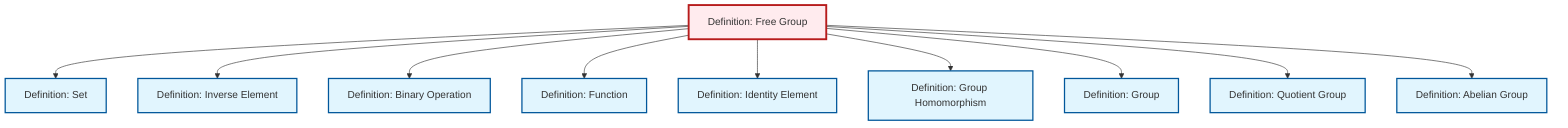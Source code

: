 graph TD
    classDef definition fill:#e1f5fe,stroke:#01579b,stroke-width:2px
    classDef theorem fill:#f3e5f5,stroke:#4a148c,stroke-width:2px
    classDef axiom fill:#fff3e0,stroke:#e65100,stroke-width:2px
    classDef example fill:#e8f5e9,stroke:#1b5e20,stroke-width:2px
    classDef current fill:#ffebee,stroke:#b71c1c,stroke-width:3px
    def-binary-operation["Definition: Binary Operation"]:::definition
    def-function["Definition: Function"]:::definition
    def-abelian-group["Definition: Abelian Group"]:::definition
    def-identity-element["Definition: Identity Element"]:::definition
    def-inverse-element["Definition: Inverse Element"]:::definition
    def-free-group["Definition: Free Group"]:::definition
    def-set["Definition: Set"]:::definition
    def-quotient-group["Definition: Quotient Group"]:::definition
    def-homomorphism["Definition: Group Homomorphism"]:::definition
    def-group["Definition: Group"]:::definition
    def-free-group --> def-set
    def-free-group --> def-inverse-element
    def-free-group --> def-binary-operation
    def-free-group --> def-function
    def-free-group --> def-identity-element
    def-free-group --> def-homomorphism
    def-free-group --> def-group
    def-free-group --> def-quotient-group
    def-free-group --> def-abelian-group
    class def-free-group current